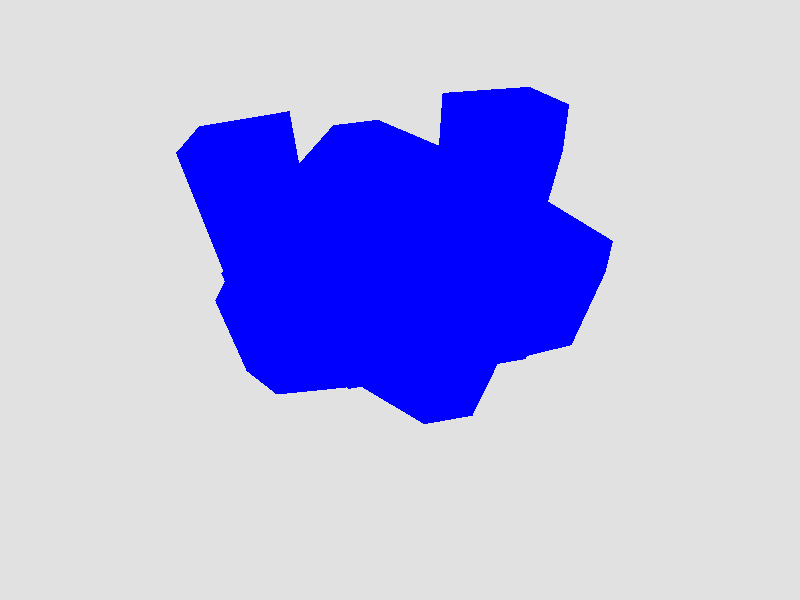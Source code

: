 #include "colors.inc"          
#include "woods.inc"
#include "textures.inc"
#include "rand.inc"

// La posicion de la camara
camera {
 location <-5,30,-20>
 right x
 look_at <0,0,0>
}

// Punto de luz
light_source {
 <0,30,0>
 color rgb <1,1,1> // White
}                    

plane { // Floor
    <0,1,0>, 0 //Normal and distance
    texture { 
        pigment {
            color Gray
            } 
    } 
}

background{
    color Black
}  
#declare trapecio = 
prism {
	linear_sweep
    0, // sweep the following shape from here ...
    7, // ... up through here
    5, // the number of points making up the shape ...
    < -3,  -5.196>, 
    < 3, -5.196>, 
    < 1, -8>, 
    < -1, -8>, 
    < -3,  -5.196>
    //texture { Ruby_Glass }
      pigment{Blue}


  }
  #declare base = 
  prism {
  	linear_sweep

  	0,
  	3,
  	7,
  	<6,0>,
  	<3,5.196>,
  	<-3,5.196>,
    <-6,0>,
  	<-3,-5.196>,
   	<3,-5.196>,
  	<6,0>
  	//texture { Ruby_Glass }
  	pigment{Blue}
  	}
#declare angulo = 0;
#declare altura =  1 ;
#declare resta = 
	difference{
	object{
		base  
			translate <0,0,0> 
			scale <1.2,1,1.2> 
		}
	object{
		base 
			translate <0,0,0>
			scale <1,1.00001,1> 
		}
	}
#declare forma = 
object{
union{
#for( cont,1, 6,1)
	object {
		trapecio
			rotate<0,angulo,0>
			scale<0, 1 + 0.5*mod(altura,2),0>		
	}
	#declare angulo = angulo + 60;
	#declare altura = altura +1;	
#end
}
}
#declare estrella = 
union{
	object{base pigment{Blue}}
	object{forma}
	}
#declare figura = union{
	object{estrella}
	object {resta translate <0,2,0>}
	}
object{figura}


